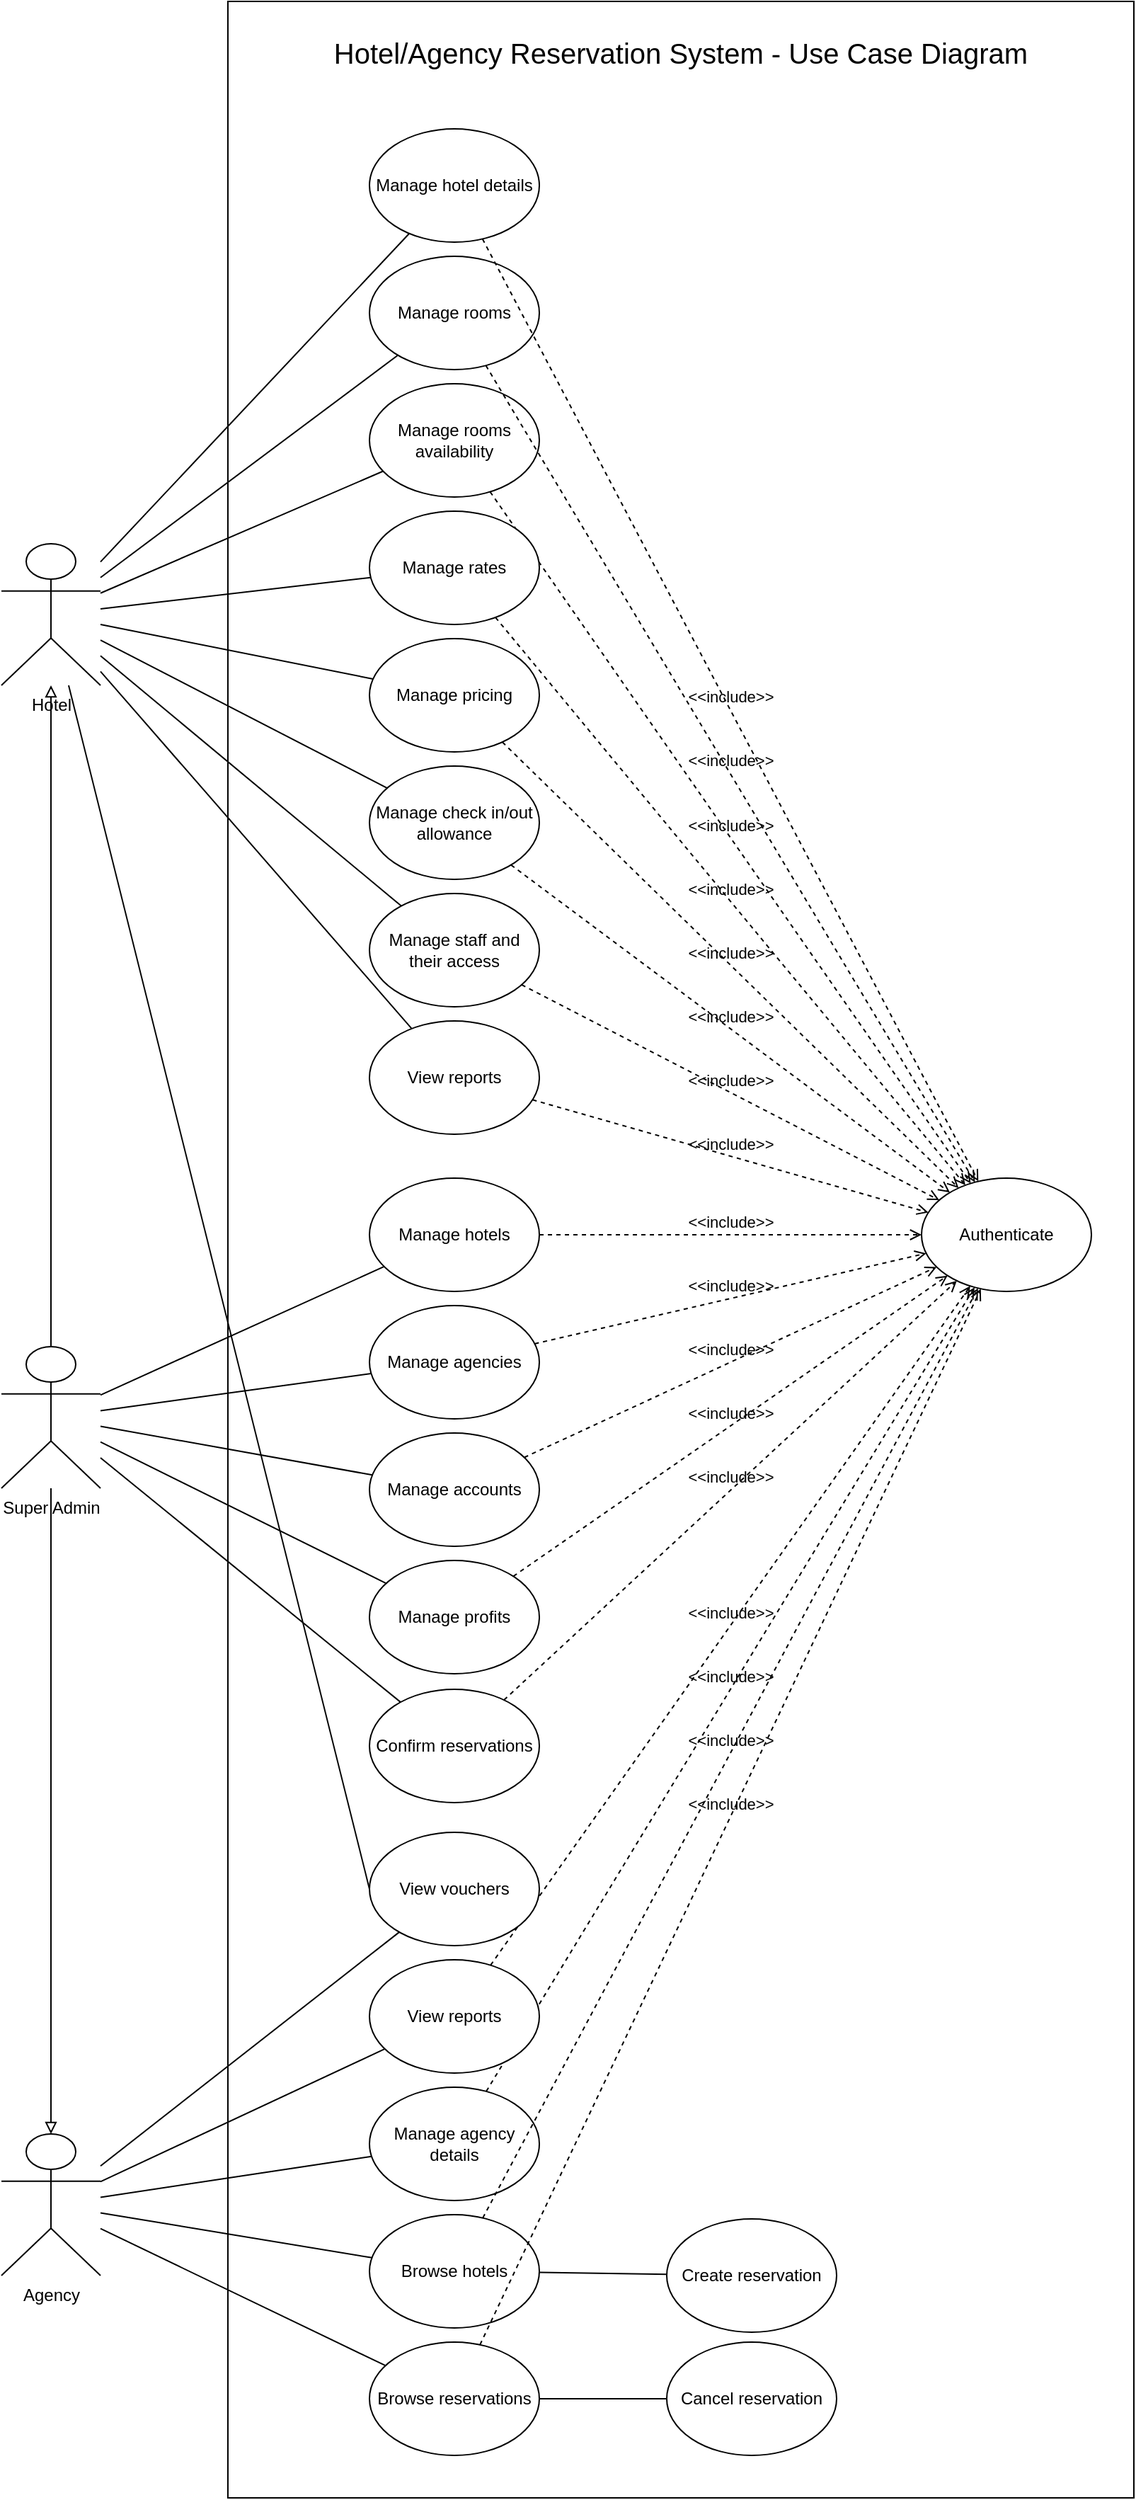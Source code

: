 <mxfile version="26.1.0">
  <diagram name="Page-1" id="pJQkfAfpMvx2vDXl0aS4">
    <mxGraphModel dx="2762" dy="1001" grid="1" gridSize="10" guides="1" tooltips="1" connect="1" arrows="1" fold="1" page="1" pageScale="1" pageWidth="850" pageHeight="1100" math="0" shadow="0">
      <root>
        <mxCell id="0" />
        <mxCell id="1" parent="0" />
        <mxCell id="0csRwr3EpI1_SjQ0noXX-63" value="" style="rounded=0;whiteSpace=wrap;html=1;" vertex="1" parent="1">
          <mxGeometry x="-690" y="7" width="640" height="1763" as="geometry" />
        </mxCell>
        <mxCell id="woPbn98t3P-iTWukvZgP-10" value="Manage hotel details" style="ellipse;whiteSpace=wrap;html=1;" parent="1" vertex="1">
          <mxGeometry x="-590" y="97" width="120" height="80" as="geometry" />
        </mxCell>
        <mxCell id="woPbn98t3P-iTWukvZgP-11" value="&lt;div&gt;Manage rooms&lt;/div&gt;" style="ellipse;whiteSpace=wrap;html=1;" parent="1" vertex="1">
          <mxGeometry x="-590" y="187" width="120" height="80" as="geometry" />
        </mxCell>
        <mxCell id="woPbn98t3P-iTWukvZgP-12" value="Manage rooms availability" style="ellipse;whiteSpace=wrap;html=1;" parent="1" vertex="1">
          <mxGeometry x="-590" y="277" width="120" height="80" as="geometry" />
        </mxCell>
        <mxCell id="woPbn98t3P-iTWukvZgP-13" value="Manage pricing" style="ellipse;whiteSpace=wrap;html=1;" parent="1" vertex="1">
          <mxGeometry x="-590" y="457" width="120" height="80" as="geometry" />
        </mxCell>
        <mxCell id="woPbn98t3P-iTWukvZgP-15" value="Manage check in/out allowance" style="ellipse;whiteSpace=wrap;html=1;" parent="1" vertex="1">
          <mxGeometry x="-590" y="547" width="120" height="80" as="geometry" />
        </mxCell>
        <mxCell id="woPbn98t3P-iTWukvZgP-17" value="Authenticate" style="ellipse;whiteSpace=wrap;html=1;" parent="1" vertex="1">
          <mxGeometry x="-200" y="838" width="120" height="80" as="geometry" />
        </mxCell>
        <mxCell id="woPbn98t3P-iTWukvZgP-18" value="&amp;lt;&amp;lt;include&amp;gt;&amp;gt;" style="html=1;verticalAlign=bottom;labelBackgroundColor=none;endArrow=open;endFill=0;dashed=1;rounded=0;" parent="1" source="woPbn98t3P-iTWukvZgP-10" target="woPbn98t3P-iTWukvZgP-17" edge="1">
          <mxGeometry width="160" relative="1" as="geometry">
            <mxPoint x="-410" y="400" as="sourcePoint" />
            <mxPoint x="-250" y="400" as="targetPoint" />
          </mxGeometry>
        </mxCell>
        <mxCell id="woPbn98t3P-iTWukvZgP-19" value="&amp;lt;&amp;lt;include&amp;gt;&amp;gt;" style="html=1;verticalAlign=bottom;labelBackgroundColor=none;endArrow=open;endFill=0;dashed=1;rounded=0;" parent="1" target="woPbn98t3P-iTWukvZgP-17" edge="1" source="0csRwr3EpI1_SjQ0noXX-32">
          <mxGeometry width="160" relative="1" as="geometry">
            <mxPoint x="-420" y="480" as="sourcePoint" />
            <mxPoint x="-255" y="480" as="targetPoint" />
          </mxGeometry>
        </mxCell>
        <mxCell id="woPbn98t3P-iTWukvZgP-20" value="&amp;lt;&amp;lt;include&amp;gt;&amp;gt;" style="html=1;verticalAlign=bottom;labelBackgroundColor=none;endArrow=open;endFill=0;dashed=1;rounded=0;" parent="1" source="woPbn98t3P-iTWukvZgP-12" target="woPbn98t3P-iTWukvZgP-17" edge="1">
          <mxGeometry width="160" relative="1" as="geometry">
            <mxPoint x="-410" y="490" as="sourcePoint" />
            <mxPoint x="-297" y="492" as="targetPoint" />
          </mxGeometry>
        </mxCell>
        <mxCell id="woPbn98t3P-iTWukvZgP-21" value="&amp;lt;&amp;lt;include&amp;gt;&amp;gt;" style="html=1;verticalAlign=bottom;labelBackgroundColor=none;endArrow=open;endFill=0;dashed=1;rounded=0;" parent="1" source="woPbn98t3P-iTWukvZgP-13" target="woPbn98t3P-iTWukvZgP-17" edge="1">
          <mxGeometry width="160" relative="1" as="geometry">
            <mxPoint x="-410" y="580" as="sourcePoint" />
            <mxPoint x="-315" y="520" as="targetPoint" />
          </mxGeometry>
        </mxCell>
        <mxCell id="woPbn98t3P-iTWukvZgP-22" value="&amp;lt;&amp;lt;include&amp;gt;&amp;gt;" style="html=1;verticalAlign=bottom;labelBackgroundColor=none;endArrow=open;endFill=0;dashed=1;rounded=0;" parent="1" source="woPbn98t3P-iTWukvZgP-15" target="woPbn98t3P-iTWukvZgP-17" edge="1">
          <mxGeometry width="160" relative="1" as="geometry">
            <mxPoint x="-410" y="670" as="sourcePoint" />
            <mxPoint x="-72" y="1058" as="targetPoint" />
          </mxGeometry>
        </mxCell>
        <mxCell id="DD-lqxEj_kKFfVJaps85-12" value="&lt;div&gt;Manage staff and their access&lt;/div&gt;" style="ellipse;whiteSpace=wrap;html=1;" parent="1" vertex="1">
          <mxGeometry x="-590" y="637" width="120" height="80" as="geometry" />
        </mxCell>
        <mxCell id="DD-lqxEj_kKFfVJaps85-13" value="&lt;div&gt;View reports&lt;/div&gt;" style="ellipse;whiteSpace=wrap;html=1;" parent="1" vertex="1">
          <mxGeometry x="-590" y="727" width="120" height="80" as="geometry" />
        </mxCell>
        <mxCell id="DD-lqxEj_kKFfVJaps85-14" value="&amp;lt;&amp;lt;include&amp;gt;&amp;gt;" style="html=1;verticalAlign=bottom;labelBackgroundColor=none;endArrow=open;endFill=0;dashed=1;rounded=0;" parent="1" source="DD-lqxEj_kKFfVJaps85-12" target="woPbn98t3P-iTWukvZgP-17" edge="1">
          <mxGeometry width="160" relative="1" as="geometry">
            <mxPoint x="-410" y="760" as="sourcePoint" />
            <mxPoint x="-52" y="1058" as="targetPoint" />
          </mxGeometry>
        </mxCell>
        <mxCell id="DD-lqxEj_kKFfVJaps85-15" value="&amp;lt;&amp;lt;include&amp;gt;&amp;gt;" style="html=1;verticalAlign=bottom;labelBackgroundColor=none;endArrow=open;endFill=0;dashed=1;rounded=0;" parent="1" source="DD-lqxEj_kKFfVJaps85-13" edge="1" target="woPbn98t3P-iTWukvZgP-17">
          <mxGeometry width="160" relative="1" as="geometry">
            <mxPoint x="-410" y="930" as="sourcePoint" />
            <mxPoint x="-80" y="1160" as="targetPoint" />
          </mxGeometry>
        </mxCell>
        <mxCell id="DD-lqxEj_kKFfVJaps85-24" value="&lt;div&gt;Manage agency details&lt;/div&gt;" style="ellipse;whiteSpace=wrap;html=1;" parent="1" vertex="1">
          <mxGeometry x="-590" y="1480" width="120" height="80" as="geometry" />
        </mxCell>
        <mxCell id="DD-lqxEj_kKFfVJaps85-25" value="Browse hotels" style="ellipse;whiteSpace=wrap;html=1;" parent="1" vertex="1">
          <mxGeometry x="-590" y="1570" width="120" height="80" as="geometry" />
        </mxCell>
        <mxCell id="DD-lqxEj_kKFfVJaps85-26" value="Browse reservations" style="ellipse;whiteSpace=wrap;html=1;" parent="1" vertex="1">
          <mxGeometry x="-590" y="1660" width="120" height="80" as="geometry" />
        </mxCell>
        <mxCell id="DD-lqxEj_kKFfVJaps85-32" value="&amp;lt;&amp;lt;include&amp;gt;&amp;gt;" style="html=1;verticalAlign=bottom;labelBackgroundColor=none;endArrow=open;endFill=0;dashed=1;rounded=0;" parent="1" source="DD-lqxEj_kKFfVJaps85-24" target="woPbn98t3P-iTWukvZgP-17" edge="1">
          <mxGeometry width="160" relative="1" as="geometry">
            <mxPoint x="-410" y="1060" as="sourcePoint" />
            <mxPoint x="-70" y="1030" as="targetPoint" />
          </mxGeometry>
        </mxCell>
        <mxCell id="DD-lqxEj_kKFfVJaps85-33" value="&amp;lt;&amp;lt;include&amp;gt;&amp;gt;" style="html=1;verticalAlign=bottom;labelBackgroundColor=none;endArrow=open;endFill=0;dashed=1;rounded=0;" parent="1" source="DD-lqxEj_kKFfVJaps85-25" target="woPbn98t3P-iTWukvZgP-17" edge="1">
          <mxGeometry width="160" relative="1" as="geometry">
            <mxPoint x="-410" y="1220" as="sourcePoint" />
            <mxPoint x="-52" y="1058" as="targetPoint" />
          </mxGeometry>
        </mxCell>
        <mxCell id="DD-lqxEj_kKFfVJaps85-34" value="&amp;lt;&amp;lt;include&amp;gt;&amp;gt;" style="html=1;verticalAlign=bottom;labelBackgroundColor=none;endArrow=open;endFill=0;dashed=1;rounded=0;" parent="1" source="DD-lqxEj_kKFfVJaps85-26" target="woPbn98t3P-iTWukvZgP-17" edge="1">
          <mxGeometry width="160" relative="1" as="geometry">
            <mxPoint x="-410" y="1310" as="sourcePoint" />
            <mxPoint x="-10" y="1070" as="targetPoint" />
          </mxGeometry>
        </mxCell>
        <mxCell id="DD-lqxEj_kKFfVJaps85-57" value="&lt;div&gt;Manage accounts&lt;/div&gt;" style="ellipse;whiteSpace=wrap;html=1;" parent="1" vertex="1">
          <mxGeometry x="-590" y="1018" width="120" height="80" as="geometry" />
        </mxCell>
        <mxCell id="DD-lqxEj_kKFfVJaps85-58" value="Confirm reservations" style="ellipse;whiteSpace=wrap;html=1;" parent="1" vertex="1">
          <mxGeometry x="-590" y="1199" width="120" height="80" as="geometry" />
        </mxCell>
        <mxCell id="DD-lqxEj_kKFfVJaps85-59" value="Manage profits" style="ellipse;whiteSpace=wrap;html=1;" parent="1" vertex="1">
          <mxGeometry x="-590" y="1108" width="120" height="80" as="geometry" />
        </mxCell>
        <mxCell id="DD-lqxEj_kKFfVJaps85-64" value="&amp;lt;&amp;lt;include&amp;gt;&amp;gt;" style="html=1;verticalAlign=bottom;labelBackgroundColor=none;endArrow=open;endFill=0;dashed=1;rounded=0;" parent="1" source="DD-lqxEj_kKFfVJaps85-57" target="woPbn98t3P-iTWukvZgP-17" edge="1">
          <mxGeometry width="160" relative="1" as="geometry">
            <mxPoint x="-410" y="1490" as="sourcePoint" />
            <mxPoint x="-10" y="1070" as="targetPoint" />
          </mxGeometry>
        </mxCell>
        <mxCell id="DD-lqxEj_kKFfVJaps85-65" value="&amp;lt;&amp;lt;include&amp;gt;&amp;gt;" style="html=1;verticalAlign=bottom;labelBackgroundColor=none;endArrow=open;endFill=0;dashed=1;rounded=0;" parent="1" source="DD-lqxEj_kKFfVJaps85-58" target="woPbn98t3P-iTWukvZgP-17" edge="1">
          <mxGeometry width="160" relative="1" as="geometry">
            <mxPoint x="-410" y="1661" as="sourcePoint" />
            <mxPoint x="-52" y="1058" as="targetPoint" />
          </mxGeometry>
        </mxCell>
        <mxCell id="DD-lqxEj_kKFfVJaps85-66" value="&amp;lt;&amp;lt;include&amp;gt;&amp;gt;" style="html=1;verticalAlign=bottom;labelBackgroundColor=none;endArrow=open;endFill=0;dashed=1;rounded=0;" parent="1" source="DD-lqxEj_kKFfVJaps85-59" target="woPbn98t3P-iTWukvZgP-17" edge="1">
          <mxGeometry width="160" relative="1" as="geometry">
            <mxPoint x="-410" y="1751" as="sourcePoint" />
            <mxPoint x="-10" y="1070" as="targetPoint" />
          </mxGeometry>
        </mxCell>
        <mxCell id="0csRwr3EpI1_SjQ0noXX-1" value="&lt;div&gt;Hotel&lt;/div&gt;" style="shape=umlActor;verticalLabelPosition=bottom;verticalAlign=top;html=1;outlineConnect=0;" vertex="1" parent="1">
          <mxGeometry x="-850" y="390" width="70" height="100" as="geometry" />
        </mxCell>
        <mxCell id="0csRwr3EpI1_SjQ0noXX-8" value="" style="endArrow=none;html=1;rounded=0;" edge="1" parent="1" source="0csRwr3EpI1_SjQ0noXX-1" target="woPbn98t3P-iTWukvZgP-10">
          <mxGeometry width="50" height="50" relative="1" as="geometry">
            <mxPoint x="-750" y="530" as="sourcePoint" />
            <mxPoint x="-700" y="480" as="targetPoint" />
          </mxGeometry>
        </mxCell>
        <mxCell id="0csRwr3EpI1_SjQ0noXX-9" value="" style="endArrow=none;html=1;rounded=0;" edge="1" parent="1" source="0csRwr3EpI1_SjQ0noXX-1" target="woPbn98t3P-iTWukvZgP-11">
          <mxGeometry width="50" height="50" relative="1" as="geometry">
            <mxPoint x="-770" y="493" as="sourcePoint" />
            <mxPoint x="-530" y="240" as="targetPoint" />
          </mxGeometry>
        </mxCell>
        <mxCell id="0csRwr3EpI1_SjQ0noXX-10" value="" style="endArrow=none;html=1;rounded=0;" edge="1" parent="1" source="0csRwr3EpI1_SjQ0noXX-1" target="woPbn98t3P-iTWukvZgP-12">
          <mxGeometry width="50" height="50" relative="1" as="geometry">
            <mxPoint x="-770" y="493" as="sourcePoint" />
            <mxPoint x="-530" y="330" as="targetPoint" />
          </mxGeometry>
        </mxCell>
        <mxCell id="0csRwr3EpI1_SjQ0noXX-11" value="" style="endArrow=none;html=1;rounded=0;" edge="1" parent="1" source="0csRwr3EpI1_SjQ0noXX-1" target="woPbn98t3P-iTWukvZgP-13">
          <mxGeometry width="50" height="50" relative="1" as="geometry">
            <mxPoint x="-770" y="493" as="sourcePoint" />
            <mxPoint x="-530" y="420" as="targetPoint" />
          </mxGeometry>
        </mxCell>
        <mxCell id="0csRwr3EpI1_SjQ0noXX-12" value="" style="endArrow=none;html=1;rounded=0;" edge="1" parent="1" source="0csRwr3EpI1_SjQ0noXX-1" target="woPbn98t3P-iTWukvZgP-15">
          <mxGeometry width="50" height="50" relative="1" as="geometry">
            <mxPoint x="-770" y="493" as="sourcePoint" />
            <mxPoint x="-530" y="510" as="targetPoint" />
          </mxGeometry>
        </mxCell>
        <mxCell id="0csRwr3EpI1_SjQ0noXX-14" value="" style="endArrow=none;html=1;rounded=0;" edge="1" parent="1" source="0csRwr3EpI1_SjQ0noXX-1" target="DD-lqxEj_kKFfVJaps85-12">
          <mxGeometry width="50" height="50" relative="1" as="geometry">
            <mxPoint x="-770" y="493" as="sourcePoint" />
            <mxPoint x="-530" y="600" as="targetPoint" />
          </mxGeometry>
        </mxCell>
        <mxCell id="0csRwr3EpI1_SjQ0noXX-15" value="" style="endArrow=none;html=1;rounded=0;" edge="1" parent="1" source="0csRwr3EpI1_SjQ0noXX-1" target="DD-lqxEj_kKFfVJaps85-13">
          <mxGeometry width="50" height="50" relative="1" as="geometry">
            <mxPoint x="-770" y="493" as="sourcePoint" />
            <mxPoint x="-530" y="690" as="targetPoint" />
          </mxGeometry>
        </mxCell>
        <mxCell id="0csRwr3EpI1_SjQ0noXX-61" style="edgeStyle=orthogonalEdgeStyle;rounded=0;orthogonalLoop=1;jettySize=auto;html=1;endArrow=block;endFill=0;" edge="1" parent="1" source="0csRwr3EpI1_SjQ0noXX-16" target="0csRwr3EpI1_SjQ0noXX-1">
          <mxGeometry relative="1" as="geometry" />
        </mxCell>
        <mxCell id="0csRwr3EpI1_SjQ0noXX-62" style="edgeStyle=orthogonalEdgeStyle;rounded=0;orthogonalLoop=1;jettySize=auto;html=1;endArrow=block;endFill=0;" edge="1" parent="1" source="0csRwr3EpI1_SjQ0noXX-16" target="0csRwr3EpI1_SjQ0noXX-20">
          <mxGeometry relative="1" as="geometry" />
        </mxCell>
        <mxCell id="0csRwr3EpI1_SjQ0noXX-16" value="&lt;div&gt;Super Admin&lt;/div&gt;" style="shape=umlActor;verticalLabelPosition=bottom;verticalAlign=top;html=1;outlineConnect=0;" vertex="1" parent="1">
          <mxGeometry x="-850" y="957" width="70" height="100" as="geometry" />
        </mxCell>
        <mxCell id="0csRwr3EpI1_SjQ0noXX-17" value="" style="endArrow=none;html=1;rounded=0;" edge="1" parent="1" source="0csRwr3EpI1_SjQ0noXX-16" target="DD-lqxEj_kKFfVJaps85-57">
          <mxGeometry width="50" height="50" relative="1" as="geometry">
            <mxPoint x="-770" y="530" as="sourcePoint" />
            <mxPoint x="-530" y="817" as="targetPoint" />
          </mxGeometry>
        </mxCell>
        <mxCell id="0csRwr3EpI1_SjQ0noXX-18" value="" style="endArrow=none;html=1;rounded=0;" edge="1" parent="1" source="0csRwr3EpI1_SjQ0noXX-16" target="DD-lqxEj_kKFfVJaps85-58">
          <mxGeometry width="50" height="50" relative="1" as="geometry">
            <mxPoint x="-770" y="1020" as="sourcePoint" />
            <mxPoint x="-530" y="978" as="targetPoint" />
          </mxGeometry>
        </mxCell>
        <mxCell id="0csRwr3EpI1_SjQ0noXX-19" value="" style="endArrow=none;html=1;rounded=0;" edge="1" parent="1" source="0csRwr3EpI1_SjQ0noXX-16" target="DD-lqxEj_kKFfVJaps85-59">
          <mxGeometry width="50" height="50" relative="1" as="geometry">
            <mxPoint x="-770" y="1020" as="sourcePoint" />
            <mxPoint x="-530" y="1068" as="targetPoint" />
          </mxGeometry>
        </mxCell>
        <mxCell id="0csRwr3EpI1_SjQ0noXX-20" value="Agency" style="shape=umlActor;verticalLabelPosition=bottom;verticalAlign=top;html=1;outlineConnect=0;" vertex="1" parent="1">
          <mxGeometry x="-850" y="1513" width="70" height="100" as="geometry" />
        </mxCell>
        <mxCell id="0csRwr3EpI1_SjQ0noXX-23" value="" style="endArrow=none;html=1;rounded=0;" edge="1" parent="1" source="0csRwr3EpI1_SjQ0noXX-20" target="DD-lqxEj_kKFfVJaps85-24">
          <mxGeometry width="50" height="50" relative="1" as="geometry">
            <mxPoint x="-770" y="1266" as="sourcePoint" />
            <mxPoint x="-530" y="1404" as="targetPoint" />
          </mxGeometry>
        </mxCell>
        <mxCell id="0csRwr3EpI1_SjQ0noXX-24" value="" style="endArrow=none;html=1;rounded=0;" edge="1" parent="1" source="0csRwr3EpI1_SjQ0noXX-20" target="DD-lqxEj_kKFfVJaps85-25">
          <mxGeometry width="50" height="50" relative="1" as="geometry">
            <mxPoint x="-770" y="1626" as="sourcePoint" />
            <mxPoint x="-530" y="1533" as="targetPoint" />
          </mxGeometry>
        </mxCell>
        <mxCell id="0csRwr3EpI1_SjQ0noXX-25" value="" style="endArrow=none;html=1;rounded=0;" edge="1" parent="1" source="0csRwr3EpI1_SjQ0noXX-20" target="DD-lqxEj_kKFfVJaps85-26">
          <mxGeometry width="50" height="50" relative="1" as="geometry">
            <mxPoint x="-760" y="1636" as="sourcePoint" />
            <mxPoint x="-530" y="1626" as="targetPoint" />
          </mxGeometry>
        </mxCell>
        <mxCell id="0csRwr3EpI1_SjQ0noXX-28" value="Cancel reservation" style="ellipse;whiteSpace=wrap;html=1;" vertex="1" parent="1">
          <mxGeometry x="-380" y="1660" width="120" height="80" as="geometry" />
        </mxCell>
        <mxCell id="0csRwr3EpI1_SjQ0noXX-31" value="" style="endArrow=none;html=1;rounded=0;" edge="1" parent="1" source="DD-lqxEj_kKFfVJaps85-26" target="0csRwr3EpI1_SjQ0noXX-28">
          <mxGeometry width="50" height="50" relative="1" as="geometry">
            <mxPoint x="-540" y="1783" as="sourcePoint" />
            <mxPoint x="-470" y="1753" as="targetPoint" />
          </mxGeometry>
        </mxCell>
        <mxCell id="0csRwr3EpI1_SjQ0noXX-32" value="Manage  rates" style="ellipse;whiteSpace=wrap;html=1;" vertex="1" parent="1">
          <mxGeometry x="-590" y="367" width="120" height="80" as="geometry" />
        </mxCell>
        <mxCell id="0csRwr3EpI1_SjQ0noXX-33" value="" style="endArrow=none;html=1;rounded=0;" edge="1" parent="1" source="0csRwr3EpI1_SjQ0noXX-1" target="0csRwr3EpI1_SjQ0noXX-32">
          <mxGeometry width="50" height="50" relative="1" as="geometry">
            <mxPoint x="-320" y="450" as="sourcePoint" />
            <mxPoint x="-270" y="400" as="targetPoint" />
          </mxGeometry>
        </mxCell>
        <mxCell id="0csRwr3EpI1_SjQ0noXX-35" value="Create reservation" style="ellipse;whiteSpace=wrap;html=1;" vertex="1" parent="1">
          <mxGeometry x="-380" y="1573" width="120" height="80" as="geometry" />
        </mxCell>
        <mxCell id="0csRwr3EpI1_SjQ0noXX-36" value="" style="endArrow=none;html=1;rounded=0;" edge="1" parent="1" source="DD-lqxEj_kKFfVJaps85-25" target="0csRwr3EpI1_SjQ0noXX-35">
          <mxGeometry width="50" height="50" relative="1" as="geometry">
            <mxPoint x="-770" y="1626" as="sourcePoint" />
            <mxPoint x="-530" y="1624" as="targetPoint" />
          </mxGeometry>
        </mxCell>
        <mxCell id="0csRwr3EpI1_SjQ0noXX-45" value="View reports" style="ellipse;whiteSpace=wrap;html=1;" vertex="1" parent="1">
          <mxGeometry x="-590" y="1390" width="120" height="80" as="geometry" />
        </mxCell>
        <mxCell id="0csRwr3EpI1_SjQ0noXX-47" value="" style="endArrow=none;html=1;rounded=0;" edge="1" parent="1" source="0csRwr3EpI1_SjQ0noXX-20" target="0csRwr3EpI1_SjQ0noXX-45">
          <mxGeometry width="50" height="50" relative="1" as="geometry">
            <mxPoint x="-770" y="1206" as="sourcePoint" />
            <mxPoint x="-513" y="1375" as="targetPoint" />
          </mxGeometry>
        </mxCell>
        <mxCell id="0csRwr3EpI1_SjQ0noXX-52" value="&lt;div&gt;Manage hotels&lt;/div&gt;" style="ellipse;whiteSpace=wrap;html=1;" vertex="1" parent="1">
          <mxGeometry x="-590" y="838" width="120" height="80" as="geometry" />
        </mxCell>
        <mxCell id="0csRwr3EpI1_SjQ0noXX-53" value="&lt;div&gt;Manage agencies&lt;/div&gt;" style="ellipse;whiteSpace=wrap;html=1;" vertex="1" parent="1">
          <mxGeometry x="-590" y="928" width="120" height="80" as="geometry" />
        </mxCell>
        <mxCell id="0csRwr3EpI1_SjQ0noXX-54" value="" style="endArrow=none;html=1;rounded=0;" edge="1" parent="1" source="0csRwr3EpI1_SjQ0noXX-16" target="0csRwr3EpI1_SjQ0noXX-53">
          <mxGeometry width="50" height="50" relative="1" as="geometry">
            <mxPoint x="-770" y="1023" as="sourcePoint" />
            <mxPoint x="-528" y="1062" as="targetPoint" />
          </mxGeometry>
        </mxCell>
        <mxCell id="0csRwr3EpI1_SjQ0noXX-55" value="" style="endArrow=none;html=1;rounded=0;" edge="1" parent="1" source="0csRwr3EpI1_SjQ0noXX-16" target="0csRwr3EpI1_SjQ0noXX-52">
          <mxGeometry width="50" height="50" relative="1" as="geometry">
            <mxPoint x="-770" y="1013" as="sourcePoint" />
            <mxPoint x="-529" y="987" as="targetPoint" />
          </mxGeometry>
        </mxCell>
        <mxCell id="0csRwr3EpI1_SjQ0noXX-56" value="&amp;lt;&amp;lt;include&amp;gt;&amp;gt;" style="html=1;verticalAlign=bottom;labelBackgroundColor=none;endArrow=open;endFill=0;dashed=1;rounded=0;" edge="1" parent="1" source="0csRwr3EpI1_SjQ0noXX-53" target="woPbn98t3P-iTWukvZgP-17">
          <mxGeometry width="160" relative="1" as="geometry">
            <mxPoint x="-410" y="1090" as="sourcePoint" />
            <mxPoint x="90" y="1054" as="targetPoint" />
          </mxGeometry>
        </mxCell>
        <mxCell id="0csRwr3EpI1_SjQ0noXX-57" value="&amp;lt;&amp;lt;include&amp;gt;&amp;gt;" style="html=1;verticalAlign=bottom;labelBackgroundColor=none;endArrow=open;endFill=0;dashed=1;rounded=0;" edge="1" parent="1" source="0csRwr3EpI1_SjQ0noXX-52" target="woPbn98t3P-iTWukvZgP-17">
          <mxGeometry width="160" relative="1" as="geometry">
            <mxPoint x="-410" y="1008" as="sourcePoint" />
            <mxPoint x="90" y="1046" as="targetPoint" />
          </mxGeometry>
        </mxCell>
        <mxCell id="0csRwr3EpI1_SjQ0noXX-59" value="&amp;lt;&amp;lt;include&amp;gt;&amp;gt;" style="html=1;verticalAlign=bottom;labelBackgroundColor=none;endArrow=open;endFill=0;dashed=1;rounded=0;" edge="1" parent="1" source="woPbn98t3P-iTWukvZgP-11" target="woPbn98t3P-iTWukvZgP-17">
          <mxGeometry width="160" relative="1" as="geometry">
            <mxPoint x="-445" y="186" as="sourcePoint" />
            <mxPoint x="125" y="1014" as="targetPoint" />
          </mxGeometry>
        </mxCell>
        <mxCell id="0csRwr3EpI1_SjQ0noXX-60" value="&amp;lt;&amp;lt;include&amp;gt;&amp;gt;" style="html=1;verticalAlign=bottom;labelBackgroundColor=none;endArrow=open;endFill=0;dashed=1;rounded=0;" edge="1" parent="1" source="0csRwr3EpI1_SjQ0noXX-45" target="woPbn98t3P-iTWukvZgP-17">
          <mxGeometry width="160" relative="1" as="geometry">
            <mxPoint x="-433" y="1548" as="sourcePoint" />
            <mxPoint x="113" y="1082" as="targetPoint" />
          </mxGeometry>
        </mxCell>
        <mxCell id="0csRwr3EpI1_SjQ0noXX-65" value="View vouchers" style="ellipse;whiteSpace=wrap;html=1;" vertex="1" parent="1">
          <mxGeometry x="-590" y="1300" width="120" height="80" as="geometry" />
        </mxCell>
        <mxCell id="0csRwr3EpI1_SjQ0noXX-66" value="" style="endArrow=none;html=1;rounded=0;" edge="1" parent="1" source="0csRwr3EpI1_SjQ0noXX-20" target="0csRwr3EpI1_SjQ0noXX-65">
          <mxGeometry width="50" height="50" relative="1" as="geometry">
            <mxPoint x="-770" y="1557" as="sourcePoint" />
            <mxPoint x="-569" y="1463" as="targetPoint" />
          </mxGeometry>
        </mxCell>
        <mxCell id="0csRwr3EpI1_SjQ0noXX-67" value="" style="endArrow=none;html=1;rounded=0;entryX=0;entryY=0.5;entryDx=0;entryDy=0;" edge="1" parent="1" source="0csRwr3EpI1_SjQ0noXX-1" target="0csRwr3EpI1_SjQ0noXX-65">
          <mxGeometry width="50" height="50" relative="1" as="geometry">
            <mxPoint x="-770" y="1546" as="sourcePoint" />
            <mxPoint x="-559" y="1380" as="targetPoint" />
          </mxGeometry>
        </mxCell>
        <mxCell id="0csRwr3EpI1_SjQ0noXX-68" value="&lt;font style=&quot;font-size: 20px;&quot;&gt;Hotel/Agency Reservation System - Use Case Diagram&lt;/font&gt;" style="text;html=1;align=center;verticalAlign=middle;whiteSpace=wrap;rounded=0;" vertex="1" parent="1">
          <mxGeometry x="-690" y="28" width="640" height="30" as="geometry" />
        </mxCell>
      </root>
    </mxGraphModel>
  </diagram>
</mxfile>
